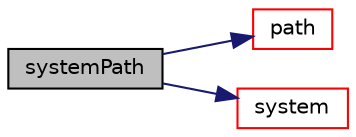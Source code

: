 digraph "systemPath"
{
  bgcolor="transparent";
  edge [fontname="Helvetica",fontsize="10",labelfontname="Helvetica",labelfontsize="10"];
  node [fontname="Helvetica",fontsize="10",shape=record];
  rankdir="LR";
  Node356 [label="systemPath",height=0.2,width=0.4,color="black", fillcolor="grey75", style="filled", fontcolor="black"];
  Node356 -> Node357 [color="midnightblue",fontsize="10",style="solid",fontname="Helvetica"];
  Node357 [label="path",height=0.2,width=0.4,color="red",URL="$a27461.html#a3a68a482f9904838898709bec94fedc5",tooltip="Return path. "];
  Node356 -> Node360 [color="midnightblue",fontsize="10",style="solid",fontname="Helvetica"];
  Node360 [label="system",height=0.2,width=0.4,color="red",URL="$a27461.html#aa71c1aaf0f9ddefd39d5ff4061ec6386",tooltip="Return system name. "];
}
